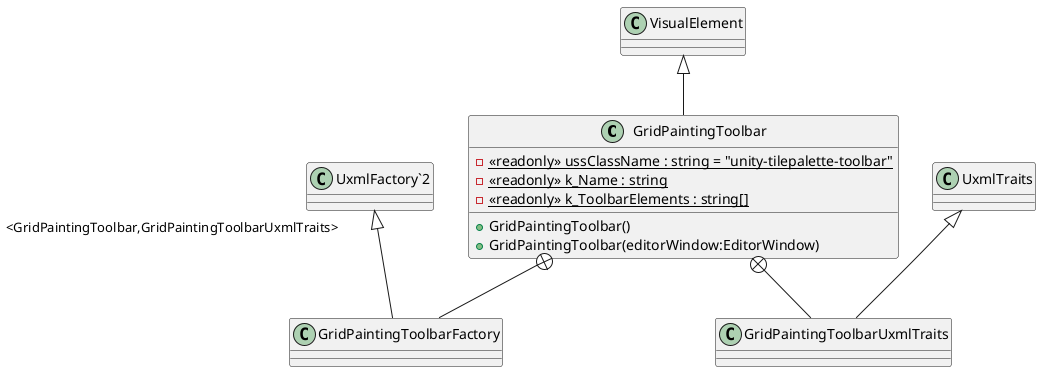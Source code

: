 @startuml
class GridPaintingToolbar {
    - {static} <<readonly>> ussClassName : string = "unity-tilepalette-toolbar"
    - {static} <<readonly>> k_Name : string
    - {static} <<readonly>> k_ToolbarElements : string[]
    + GridPaintingToolbar()
    + GridPaintingToolbar(editorWindow:EditorWindow)
}
class GridPaintingToolbarFactory {
}
class GridPaintingToolbarUxmlTraits {
}
VisualElement <|-- GridPaintingToolbar
GridPaintingToolbar +-- GridPaintingToolbarFactory
"UxmlFactory`2" "<GridPaintingToolbar,GridPaintingToolbarUxmlTraits>" <|-- GridPaintingToolbarFactory
GridPaintingToolbar +-- GridPaintingToolbarUxmlTraits
UxmlTraits <|-- GridPaintingToolbarUxmlTraits
@enduml

